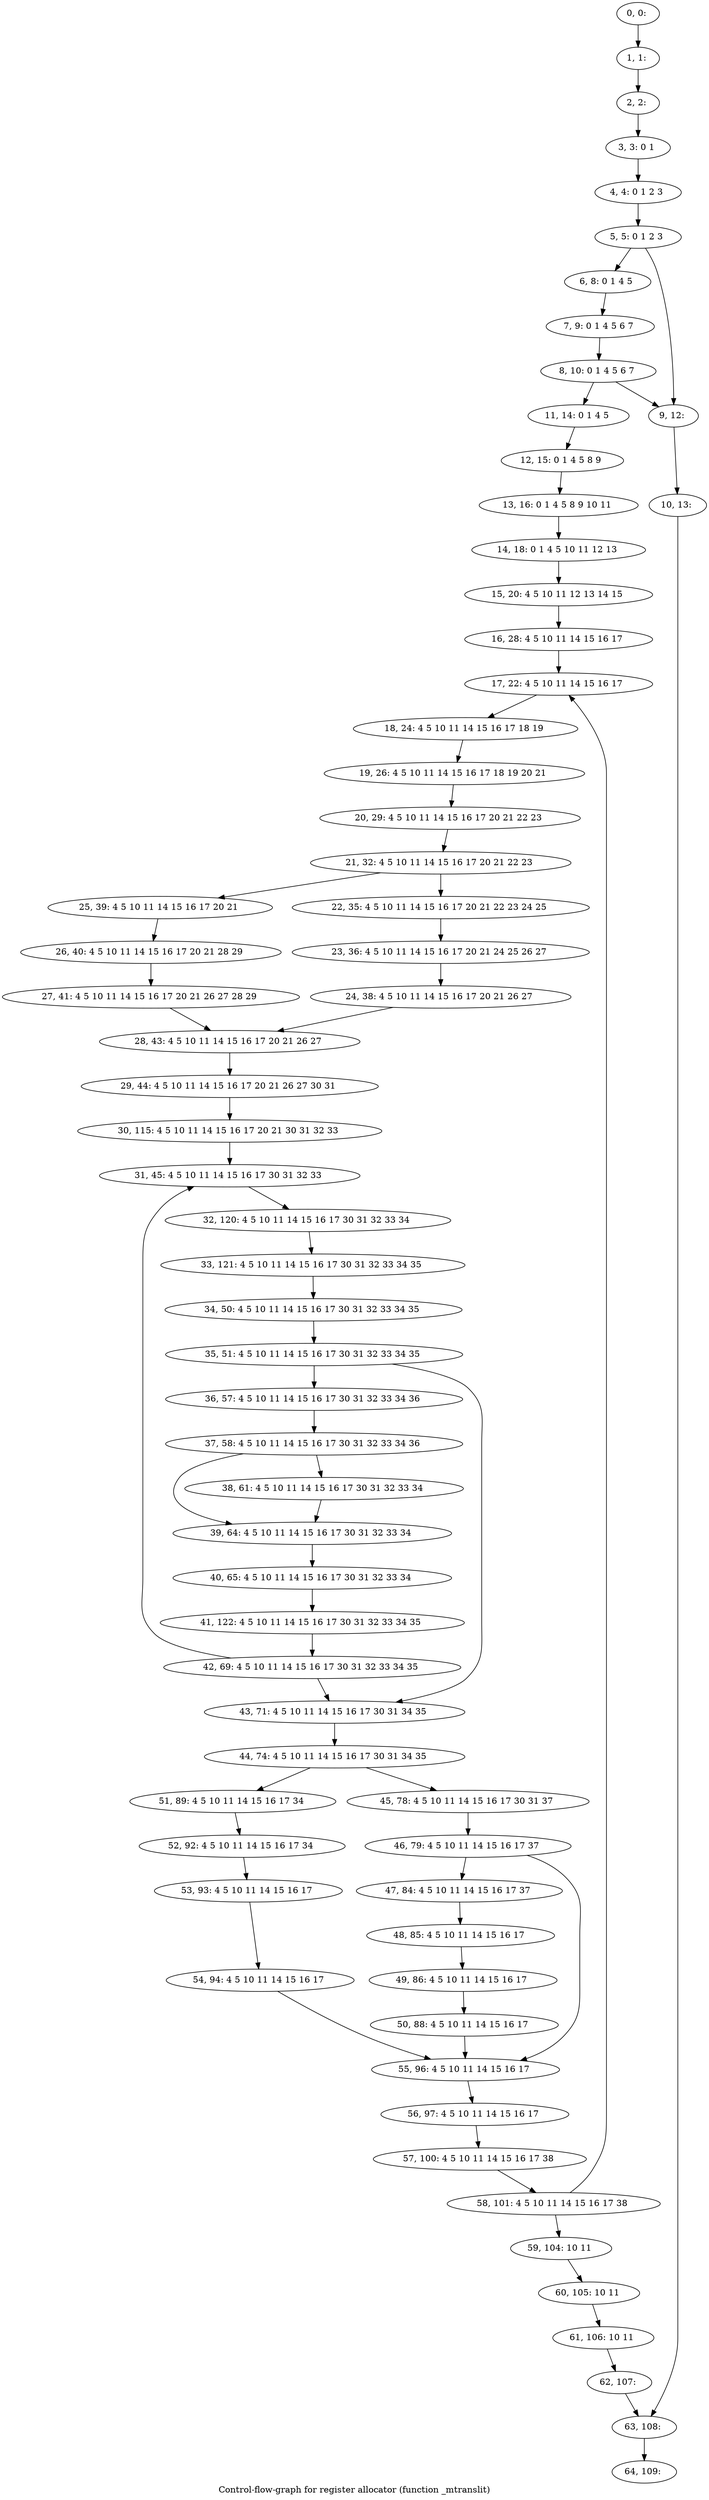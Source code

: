 digraph G {
graph [label="Control-flow-graph for register allocator (function _mtranslit)"]
0[label="0, 0: "];
1[label="1, 1: "];
2[label="2, 2: "];
3[label="3, 3: 0 1 "];
4[label="4, 4: 0 1 2 3 "];
5[label="5, 5: 0 1 2 3 "];
6[label="6, 8: 0 1 4 5 "];
7[label="7, 9: 0 1 4 5 6 7 "];
8[label="8, 10: 0 1 4 5 6 7 "];
9[label="9, 12: "];
10[label="10, 13: "];
11[label="11, 14: 0 1 4 5 "];
12[label="12, 15: 0 1 4 5 8 9 "];
13[label="13, 16: 0 1 4 5 8 9 10 11 "];
14[label="14, 18: 0 1 4 5 10 11 12 13 "];
15[label="15, 20: 4 5 10 11 12 13 14 15 "];
16[label="16, 28: 4 5 10 11 14 15 16 17 "];
17[label="17, 22: 4 5 10 11 14 15 16 17 "];
18[label="18, 24: 4 5 10 11 14 15 16 17 18 19 "];
19[label="19, 26: 4 5 10 11 14 15 16 17 18 19 20 21 "];
20[label="20, 29: 4 5 10 11 14 15 16 17 20 21 22 23 "];
21[label="21, 32: 4 5 10 11 14 15 16 17 20 21 22 23 "];
22[label="22, 35: 4 5 10 11 14 15 16 17 20 21 22 23 24 25 "];
23[label="23, 36: 4 5 10 11 14 15 16 17 20 21 24 25 26 27 "];
24[label="24, 38: 4 5 10 11 14 15 16 17 20 21 26 27 "];
25[label="25, 39: 4 5 10 11 14 15 16 17 20 21 "];
26[label="26, 40: 4 5 10 11 14 15 16 17 20 21 28 29 "];
27[label="27, 41: 4 5 10 11 14 15 16 17 20 21 26 27 28 29 "];
28[label="28, 43: 4 5 10 11 14 15 16 17 20 21 26 27 "];
29[label="29, 44: 4 5 10 11 14 15 16 17 20 21 26 27 30 31 "];
30[label="30, 115: 4 5 10 11 14 15 16 17 20 21 30 31 32 33 "];
31[label="31, 45: 4 5 10 11 14 15 16 17 30 31 32 33 "];
32[label="32, 120: 4 5 10 11 14 15 16 17 30 31 32 33 34 "];
33[label="33, 121: 4 5 10 11 14 15 16 17 30 31 32 33 34 35 "];
34[label="34, 50: 4 5 10 11 14 15 16 17 30 31 32 33 34 35 "];
35[label="35, 51: 4 5 10 11 14 15 16 17 30 31 32 33 34 35 "];
36[label="36, 57: 4 5 10 11 14 15 16 17 30 31 32 33 34 36 "];
37[label="37, 58: 4 5 10 11 14 15 16 17 30 31 32 33 34 36 "];
38[label="38, 61: 4 5 10 11 14 15 16 17 30 31 32 33 34 "];
39[label="39, 64: 4 5 10 11 14 15 16 17 30 31 32 33 34 "];
40[label="40, 65: 4 5 10 11 14 15 16 17 30 31 32 33 34 "];
41[label="41, 122: 4 5 10 11 14 15 16 17 30 31 32 33 34 35 "];
42[label="42, 69: 4 5 10 11 14 15 16 17 30 31 32 33 34 35 "];
43[label="43, 71: 4 5 10 11 14 15 16 17 30 31 34 35 "];
44[label="44, 74: 4 5 10 11 14 15 16 17 30 31 34 35 "];
45[label="45, 78: 4 5 10 11 14 15 16 17 30 31 37 "];
46[label="46, 79: 4 5 10 11 14 15 16 17 37 "];
47[label="47, 84: 4 5 10 11 14 15 16 17 37 "];
48[label="48, 85: 4 5 10 11 14 15 16 17 "];
49[label="49, 86: 4 5 10 11 14 15 16 17 "];
50[label="50, 88: 4 5 10 11 14 15 16 17 "];
51[label="51, 89: 4 5 10 11 14 15 16 17 34 "];
52[label="52, 92: 4 5 10 11 14 15 16 17 34 "];
53[label="53, 93: 4 5 10 11 14 15 16 17 "];
54[label="54, 94: 4 5 10 11 14 15 16 17 "];
55[label="55, 96: 4 5 10 11 14 15 16 17 "];
56[label="56, 97: 4 5 10 11 14 15 16 17 "];
57[label="57, 100: 4 5 10 11 14 15 16 17 38 "];
58[label="58, 101: 4 5 10 11 14 15 16 17 38 "];
59[label="59, 104: 10 11 "];
60[label="60, 105: 10 11 "];
61[label="61, 106: 10 11 "];
62[label="62, 107: "];
63[label="63, 108: "];
64[label="64, 109: "];
0->1 ;
1->2 ;
2->3 ;
3->4 ;
4->5 ;
5->6 ;
5->9 ;
6->7 ;
7->8 ;
8->9 ;
8->11 ;
9->10 ;
10->63 ;
11->12 ;
12->13 ;
13->14 ;
14->15 ;
15->16 ;
16->17 ;
17->18 ;
18->19 ;
19->20 ;
20->21 ;
21->22 ;
21->25 ;
22->23 ;
23->24 ;
24->28 ;
25->26 ;
26->27 ;
27->28 ;
28->29 ;
29->30 ;
30->31 ;
31->32 ;
32->33 ;
33->34 ;
34->35 ;
35->36 ;
35->43 ;
36->37 ;
37->38 ;
37->39 ;
38->39 ;
39->40 ;
40->41 ;
41->42 ;
42->43 ;
42->31 ;
43->44 ;
44->45 ;
44->51 ;
45->46 ;
46->47 ;
46->55 ;
47->48 ;
48->49 ;
49->50 ;
50->55 ;
51->52 ;
52->53 ;
53->54 ;
54->55 ;
55->56 ;
56->57 ;
57->58 ;
58->59 ;
58->17 ;
59->60 ;
60->61 ;
61->62 ;
62->63 ;
63->64 ;
}
